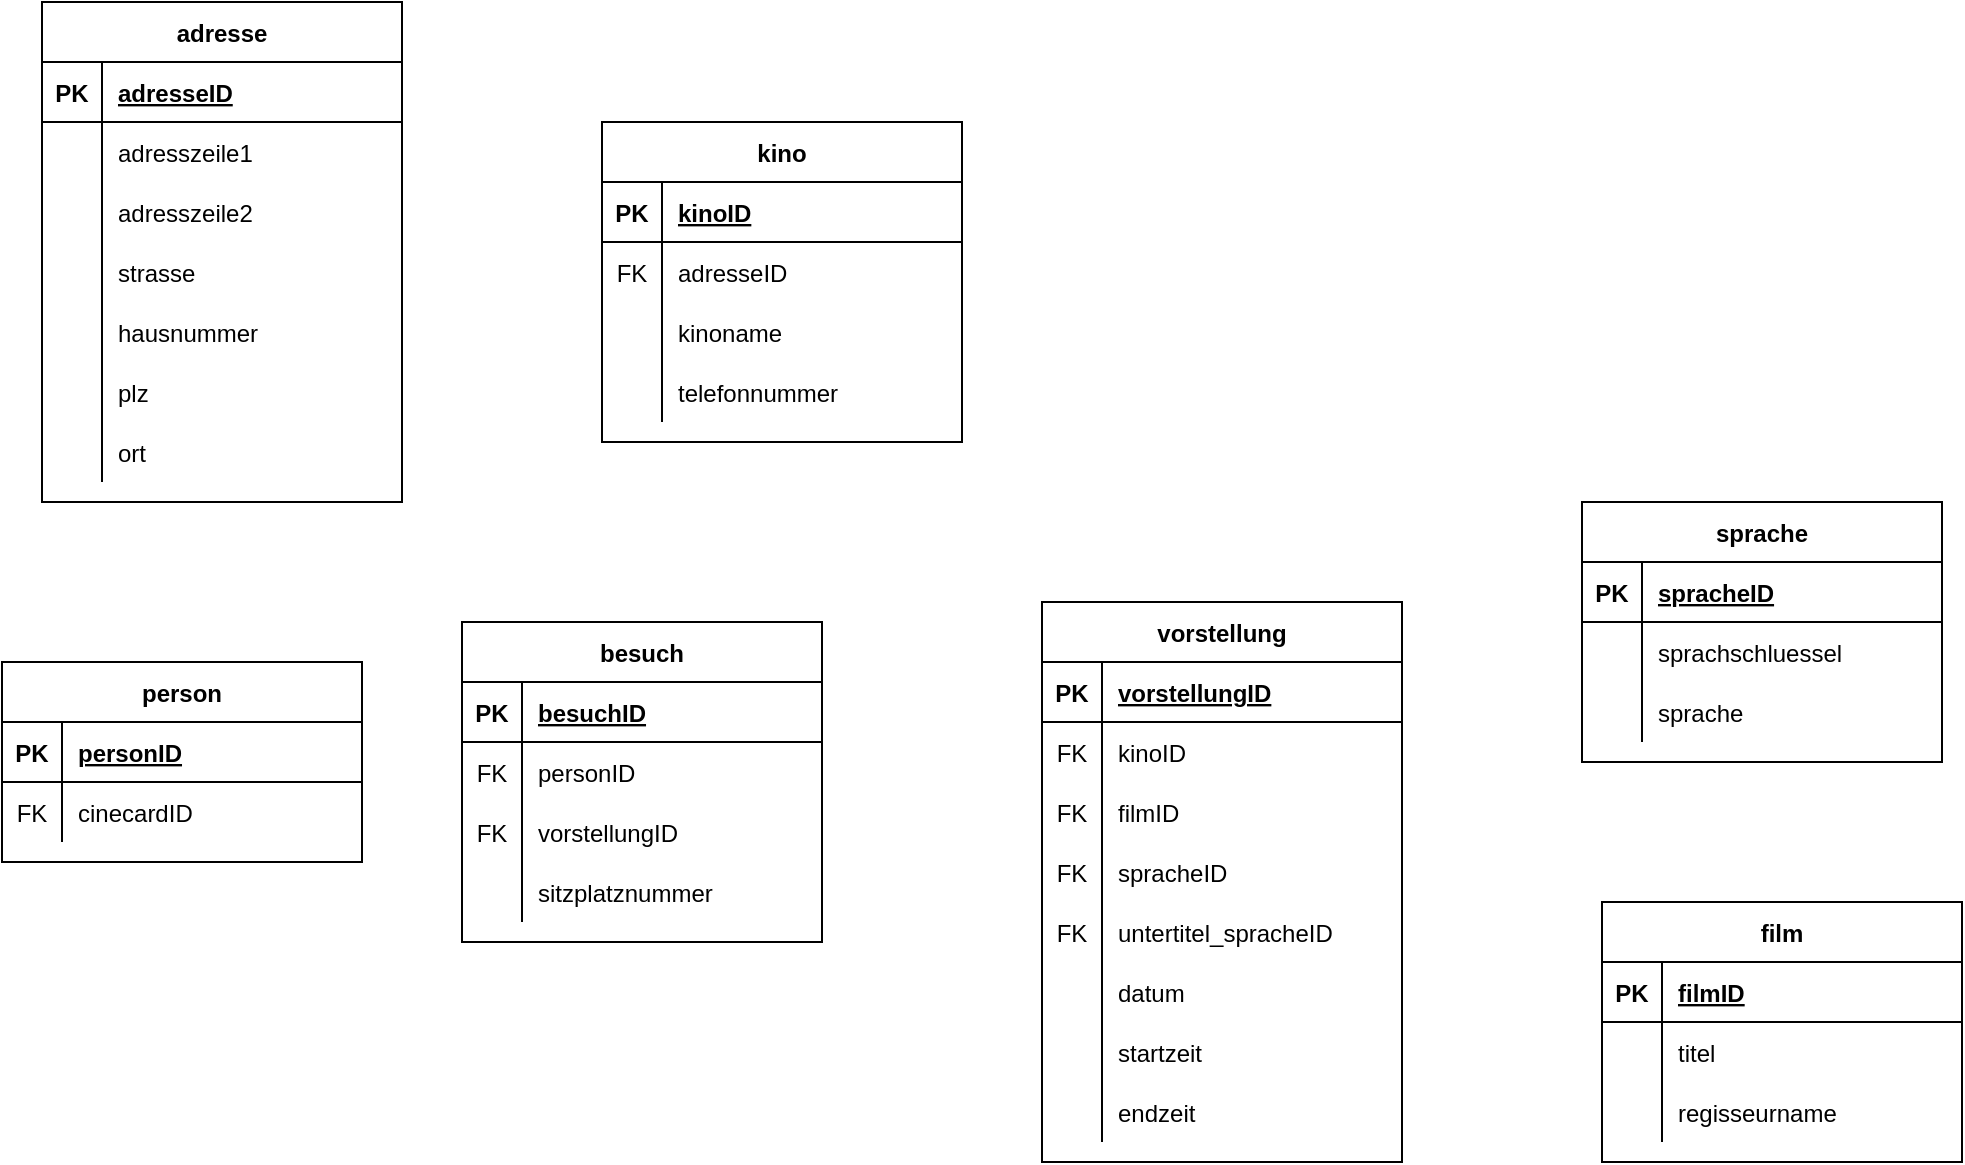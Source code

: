 <mxfile version="13.7.9" type="device"><diagram id="R2lEEEUBdFMjLlhIrx00" name="Page-1"><mxGraphModel dx="1874" dy="592" grid="1" gridSize="10" guides="1" tooltips="1" connect="1" arrows="1" fold="1" page="1" pageScale="1" pageWidth="850" pageHeight="1100" math="0" shadow="0" extFonts="Permanent Marker^https://fonts.googleapis.com/css?family=Permanent+Marker"><root><mxCell id="0"/><mxCell id="1" parent="0"/><mxCell id="KffnCHO1DUHxesV_vNdV-1" value="kino" style="shape=table;startSize=30;container=1;collapsible=1;childLayout=tableLayout;fixedRows=1;rowLines=0;fontStyle=1;align=center;resizeLast=1;" vertex="1" parent="1"><mxGeometry x="220" y="120" width="180" height="160" as="geometry"/></mxCell><mxCell id="KffnCHO1DUHxesV_vNdV-2" value="" style="shape=partialRectangle;collapsible=0;dropTarget=0;pointerEvents=0;fillColor=none;top=0;left=0;bottom=1;right=0;points=[[0,0.5],[1,0.5]];portConstraint=eastwest;" vertex="1" parent="KffnCHO1DUHxesV_vNdV-1"><mxGeometry y="30" width="180" height="30" as="geometry"/></mxCell><mxCell id="KffnCHO1DUHxesV_vNdV-3" value="PK" style="shape=partialRectangle;connectable=0;fillColor=none;top=0;left=0;bottom=0;right=0;fontStyle=1;overflow=hidden;" vertex="1" parent="KffnCHO1DUHxesV_vNdV-2"><mxGeometry width="30" height="30" as="geometry"/></mxCell><mxCell id="KffnCHO1DUHxesV_vNdV-4" value="kinoID" style="shape=partialRectangle;connectable=0;fillColor=none;top=0;left=0;bottom=0;right=0;align=left;spacingLeft=6;fontStyle=5;overflow=hidden;" vertex="1" parent="KffnCHO1DUHxesV_vNdV-2"><mxGeometry x="30" width="150" height="30" as="geometry"/></mxCell><mxCell id="KffnCHO1DUHxesV_vNdV-66" value="" style="shape=partialRectangle;collapsible=0;dropTarget=0;pointerEvents=0;fillColor=none;top=0;left=0;bottom=0;right=0;points=[[0,0.5],[1,0.5]];portConstraint=eastwest;" vertex="1" parent="KffnCHO1DUHxesV_vNdV-1"><mxGeometry y="60" width="180" height="30" as="geometry"/></mxCell><mxCell id="KffnCHO1DUHxesV_vNdV-67" value="FK" style="shape=partialRectangle;connectable=0;fillColor=none;top=0;left=0;bottom=0;right=0;fontStyle=0;overflow=hidden;" vertex="1" parent="KffnCHO1DUHxesV_vNdV-66"><mxGeometry width="30" height="30" as="geometry"/></mxCell><mxCell id="KffnCHO1DUHxesV_vNdV-68" value="adresseID" style="shape=partialRectangle;connectable=0;fillColor=none;top=0;left=0;bottom=0;right=0;align=left;spacingLeft=6;fontStyle=0;overflow=hidden;" vertex="1" parent="KffnCHO1DUHxesV_vNdV-66"><mxGeometry x="30" width="150" height="30" as="geometry"/></mxCell><mxCell id="KffnCHO1DUHxesV_vNdV-5" value="" style="shape=partialRectangle;collapsible=0;dropTarget=0;pointerEvents=0;fillColor=none;top=0;left=0;bottom=0;right=0;points=[[0,0.5],[1,0.5]];portConstraint=eastwest;" vertex="1" parent="KffnCHO1DUHxesV_vNdV-1"><mxGeometry y="90" width="180" height="30" as="geometry"/></mxCell><mxCell id="KffnCHO1DUHxesV_vNdV-6" value="" style="shape=partialRectangle;connectable=0;fillColor=none;top=0;left=0;bottom=0;right=0;editable=1;overflow=hidden;" vertex="1" parent="KffnCHO1DUHxesV_vNdV-5"><mxGeometry width="30" height="30" as="geometry"/></mxCell><mxCell id="KffnCHO1DUHxesV_vNdV-7" value="kinoname" style="shape=partialRectangle;connectable=0;fillColor=none;top=0;left=0;bottom=0;right=0;align=left;spacingLeft=6;overflow=hidden;" vertex="1" parent="KffnCHO1DUHxesV_vNdV-5"><mxGeometry x="30" width="150" height="30" as="geometry"/></mxCell><mxCell id="KffnCHO1DUHxesV_vNdV-11" value="" style="shape=partialRectangle;collapsible=0;dropTarget=0;pointerEvents=0;fillColor=none;top=0;left=0;bottom=0;right=0;points=[[0,0.5],[1,0.5]];portConstraint=eastwest;" vertex="1" parent="KffnCHO1DUHxesV_vNdV-1"><mxGeometry y="120" width="180" height="30" as="geometry"/></mxCell><mxCell id="KffnCHO1DUHxesV_vNdV-12" value="" style="shape=partialRectangle;connectable=0;fillColor=none;top=0;left=0;bottom=0;right=0;editable=1;overflow=hidden;" vertex="1" parent="KffnCHO1DUHxesV_vNdV-11"><mxGeometry width="30" height="30" as="geometry"/></mxCell><mxCell id="KffnCHO1DUHxesV_vNdV-13" value="telefonnummer" style="shape=partialRectangle;connectable=0;fillColor=none;top=0;left=0;bottom=0;right=0;align=left;spacingLeft=6;overflow=hidden;" vertex="1" parent="KffnCHO1DUHxesV_vNdV-11"><mxGeometry x="30" width="150" height="30" as="geometry"/></mxCell><mxCell id="KffnCHO1DUHxesV_vNdV-40" value="vorstellung" style="shape=table;startSize=30;container=1;collapsible=1;childLayout=tableLayout;fixedRows=1;rowLines=0;fontStyle=1;align=center;resizeLast=1;" vertex="1" parent="1"><mxGeometry x="440" y="360" width="180" height="280" as="geometry"/></mxCell><mxCell id="KffnCHO1DUHxesV_vNdV-41" value="" style="shape=partialRectangle;collapsible=0;dropTarget=0;pointerEvents=0;fillColor=none;top=0;left=0;bottom=1;right=0;points=[[0,0.5],[1,0.5]];portConstraint=eastwest;" vertex="1" parent="KffnCHO1DUHxesV_vNdV-40"><mxGeometry y="30" width="180" height="30" as="geometry"/></mxCell><mxCell id="KffnCHO1DUHxesV_vNdV-42" value="PK" style="shape=partialRectangle;connectable=0;fillColor=none;top=0;left=0;bottom=0;right=0;fontStyle=1;overflow=hidden;" vertex="1" parent="KffnCHO1DUHxesV_vNdV-41"><mxGeometry width="30" height="30" as="geometry"/></mxCell><mxCell id="KffnCHO1DUHxesV_vNdV-43" value="vorstellungID" style="shape=partialRectangle;connectable=0;fillColor=none;top=0;left=0;bottom=0;right=0;align=left;spacingLeft=6;fontStyle=5;overflow=hidden;" vertex="1" parent="KffnCHO1DUHxesV_vNdV-41"><mxGeometry x="30" width="150" height="30" as="geometry"/></mxCell><mxCell id="KffnCHO1DUHxesV_vNdV-120" value="" style="shape=partialRectangle;collapsible=0;dropTarget=0;pointerEvents=0;fillColor=none;top=0;left=0;bottom=0;right=0;points=[[0,0.5],[1,0.5]];portConstraint=eastwest;" vertex="1" parent="KffnCHO1DUHxesV_vNdV-40"><mxGeometry y="60" width="180" height="30" as="geometry"/></mxCell><mxCell id="KffnCHO1DUHxesV_vNdV-121" value="FK" style="shape=partialRectangle;connectable=0;fillColor=none;top=0;left=0;bottom=0;right=0;fontStyle=0;overflow=hidden;" vertex="1" parent="KffnCHO1DUHxesV_vNdV-120"><mxGeometry width="30" height="30" as="geometry"/></mxCell><mxCell id="KffnCHO1DUHxesV_vNdV-122" value="kinoID" style="shape=partialRectangle;connectable=0;fillColor=none;top=0;left=0;bottom=0;right=0;align=left;spacingLeft=6;fontStyle=0;overflow=hidden;" vertex="1" parent="KffnCHO1DUHxesV_vNdV-120"><mxGeometry x="30" width="150" height="30" as="geometry"/></mxCell><mxCell id="KffnCHO1DUHxesV_vNdV-123" value="" style="shape=partialRectangle;collapsible=0;dropTarget=0;pointerEvents=0;fillColor=none;top=0;left=0;bottom=0;right=0;points=[[0,0.5],[1,0.5]];portConstraint=eastwest;" vertex="1" parent="KffnCHO1DUHxesV_vNdV-40"><mxGeometry y="90" width="180" height="30" as="geometry"/></mxCell><mxCell id="KffnCHO1DUHxesV_vNdV-124" value="FK" style="shape=partialRectangle;connectable=0;fillColor=none;top=0;left=0;bottom=0;right=0;fontStyle=0;overflow=hidden;" vertex="1" parent="KffnCHO1DUHxesV_vNdV-123"><mxGeometry width="30" height="30" as="geometry"/></mxCell><mxCell id="KffnCHO1DUHxesV_vNdV-125" value="filmID" style="shape=partialRectangle;connectable=0;fillColor=none;top=0;left=0;bottom=0;right=0;align=left;spacingLeft=6;fontStyle=0;overflow=hidden;" vertex="1" parent="KffnCHO1DUHxesV_vNdV-123"><mxGeometry x="30" width="150" height="30" as="geometry"/></mxCell><mxCell id="KffnCHO1DUHxesV_vNdV-126" value="" style="shape=partialRectangle;collapsible=0;dropTarget=0;pointerEvents=0;fillColor=none;top=0;left=0;bottom=0;right=0;points=[[0,0.5],[1,0.5]];portConstraint=eastwest;" vertex="1" parent="KffnCHO1DUHxesV_vNdV-40"><mxGeometry y="120" width="180" height="30" as="geometry"/></mxCell><mxCell id="KffnCHO1DUHxesV_vNdV-127" value="FK" style="shape=partialRectangle;connectable=0;fillColor=none;top=0;left=0;bottom=0;right=0;fontStyle=0;overflow=hidden;" vertex="1" parent="KffnCHO1DUHxesV_vNdV-126"><mxGeometry width="30" height="30" as="geometry"/></mxCell><mxCell id="KffnCHO1DUHxesV_vNdV-128" value="spracheID" style="shape=partialRectangle;connectable=0;fillColor=none;top=0;left=0;bottom=0;right=0;align=left;spacingLeft=6;fontStyle=0;overflow=hidden;" vertex="1" parent="KffnCHO1DUHxesV_vNdV-126"><mxGeometry x="30" width="150" height="30" as="geometry"/></mxCell><mxCell id="KffnCHO1DUHxesV_vNdV-137" value="" style="shape=partialRectangle;collapsible=0;dropTarget=0;pointerEvents=0;fillColor=none;top=0;left=0;bottom=0;right=0;points=[[0,0.5],[1,0.5]];portConstraint=eastwest;" vertex="1" parent="KffnCHO1DUHxesV_vNdV-40"><mxGeometry y="150" width="180" height="30" as="geometry"/></mxCell><mxCell id="KffnCHO1DUHxesV_vNdV-138" value="FK" style="shape=partialRectangle;connectable=0;fillColor=none;top=0;left=0;bottom=0;right=0;fontStyle=0;overflow=hidden;" vertex="1" parent="KffnCHO1DUHxesV_vNdV-137"><mxGeometry width="30" height="30" as="geometry"/></mxCell><mxCell id="KffnCHO1DUHxesV_vNdV-139" value="untertitel_spracheID" style="shape=partialRectangle;connectable=0;fillColor=none;top=0;left=0;bottom=0;right=0;align=left;spacingLeft=6;fontStyle=0;overflow=hidden;" vertex="1" parent="KffnCHO1DUHxesV_vNdV-137"><mxGeometry x="30" width="150" height="30" as="geometry"/></mxCell><mxCell id="KffnCHO1DUHxesV_vNdV-44" value="" style="shape=partialRectangle;collapsible=0;dropTarget=0;pointerEvents=0;fillColor=none;top=0;left=0;bottom=0;right=0;points=[[0,0.5],[1,0.5]];portConstraint=eastwest;" vertex="1" parent="KffnCHO1DUHxesV_vNdV-40"><mxGeometry y="180" width="180" height="30" as="geometry"/></mxCell><mxCell id="KffnCHO1DUHxesV_vNdV-45" value="" style="shape=partialRectangle;connectable=0;fillColor=none;top=0;left=0;bottom=0;right=0;editable=1;overflow=hidden;" vertex="1" parent="KffnCHO1DUHxesV_vNdV-44"><mxGeometry width="30" height="30" as="geometry"/></mxCell><mxCell id="KffnCHO1DUHxesV_vNdV-46" value="datum" style="shape=partialRectangle;connectable=0;fillColor=none;top=0;left=0;bottom=0;right=0;align=left;spacingLeft=6;overflow=hidden;" vertex="1" parent="KffnCHO1DUHxesV_vNdV-44"><mxGeometry x="30" width="150" height="30" as="geometry"/></mxCell><mxCell id="KffnCHO1DUHxesV_vNdV-47" value="" style="shape=partialRectangle;collapsible=0;dropTarget=0;pointerEvents=0;fillColor=none;top=0;left=0;bottom=0;right=0;points=[[0,0.5],[1,0.5]];portConstraint=eastwest;" vertex="1" parent="KffnCHO1DUHxesV_vNdV-40"><mxGeometry y="210" width="180" height="30" as="geometry"/></mxCell><mxCell id="KffnCHO1DUHxesV_vNdV-48" value="" style="shape=partialRectangle;connectable=0;fillColor=none;top=0;left=0;bottom=0;right=0;editable=1;overflow=hidden;" vertex="1" parent="KffnCHO1DUHxesV_vNdV-47"><mxGeometry width="30" height="30" as="geometry"/></mxCell><mxCell id="KffnCHO1DUHxesV_vNdV-49" value="startzeit" style="shape=partialRectangle;connectable=0;fillColor=none;top=0;left=0;bottom=0;right=0;align=left;spacingLeft=6;overflow=hidden;" vertex="1" parent="KffnCHO1DUHxesV_vNdV-47"><mxGeometry x="30" width="150" height="30" as="geometry"/></mxCell><mxCell id="KffnCHO1DUHxesV_vNdV-50" value="" style="shape=partialRectangle;collapsible=0;dropTarget=0;pointerEvents=0;fillColor=none;top=0;left=0;bottom=0;right=0;points=[[0,0.5],[1,0.5]];portConstraint=eastwest;" vertex="1" parent="KffnCHO1DUHxesV_vNdV-40"><mxGeometry y="240" width="180" height="30" as="geometry"/></mxCell><mxCell id="KffnCHO1DUHxesV_vNdV-51" value="" style="shape=partialRectangle;connectable=0;fillColor=none;top=0;left=0;bottom=0;right=0;editable=1;overflow=hidden;" vertex="1" parent="KffnCHO1DUHxesV_vNdV-50"><mxGeometry width="30" height="30" as="geometry"/></mxCell><mxCell id="KffnCHO1DUHxesV_vNdV-52" value="endzeit" style="shape=partialRectangle;connectable=0;fillColor=none;top=0;left=0;bottom=0;right=0;align=left;spacingLeft=6;overflow=hidden;" vertex="1" parent="KffnCHO1DUHxesV_vNdV-50"><mxGeometry x="30" width="150" height="30" as="geometry"/></mxCell><mxCell id="KffnCHO1DUHxesV_vNdV-69" value="adresse" style="shape=table;startSize=30;container=1;collapsible=1;childLayout=tableLayout;fixedRows=1;rowLines=0;fontStyle=1;align=center;resizeLast=1;" vertex="1" parent="1"><mxGeometry x="-60" y="60" width="180" height="250" as="geometry"/></mxCell><mxCell id="KffnCHO1DUHxesV_vNdV-70" value="" style="shape=partialRectangle;collapsible=0;dropTarget=0;pointerEvents=0;fillColor=none;top=0;left=0;bottom=1;right=0;points=[[0,0.5],[1,0.5]];portConstraint=eastwest;" vertex="1" parent="KffnCHO1DUHxesV_vNdV-69"><mxGeometry y="30" width="180" height="30" as="geometry"/></mxCell><mxCell id="KffnCHO1DUHxesV_vNdV-71" value="PK" style="shape=partialRectangle;connectable=0;fillColor=none;top=0;left=0;bottom=0;right=0;fontStyle=1;overflow=hidden;" vertex="1" parent="KffnCHO1DUHxesV_vNdV-70"><mxGeometry width="30" height="30" as="geometry"/></mxCell><mxCell id="KffnCHO1DUHxesV_vNdV-72" value="adresseID" style="shape=partialRectangle;connectable=0;fillColor=none;top=0;left=0;bottom=0;right=0;align=left;spacingLeft=6;fontStyle=5;overflow=hidden;" vertex="1" parent="KffnCHO1DUHxesV_vNdV-70"><mxGeometry x="30" width="150" height="30" as="geometry"/></mxCell><mxCell id="KffnCHO1DUHxesV_vNdV-73" value="" style="shape=partialRectangle;collapsible=0;dropTarget=0;pointerEvents=0;fillColor=none;top=0;left=0;bottom=0;right=0;points=[[0,0.5],[1,0.5]];portConstraint=eastwest;" vertex="1" parent="KffnCHO1DUHxesV_vNdV-69"><mxGeometry y="60" width="180" height="30" as="geometry"/></mxCell><mxCell id="KffnCHO1DUHxesV_vNdV-74" value="" style="shape=partialRectangle;connectable=0;fillColor=none;top=0;left=0;bottom=0;right=0;editable=1;overflow=hidden;" vertex="1" parent="KffnCHO1DUHxesV_vNdV-73"><mxGeometry width="30" height="30" as="geometry"/></mxCell><mxCell id="KffnCHO1DUHxesV_vNdV-75" value="adresszeile1" style="shape=partialRectangle;connectable=0;fillColor=none;top=0;left=0;bottom=0;right=0;align=left;spacingLeft=6;overflow=hidden;" vertex="1" parent="KffnCHO1DUHxesV_vNdV-73"><mxGeometry x="30" width="150" height="30" as="geometry"/></mxCell><mxCell id="KffnCHO1DUHxesV_vNdV-76" value="" style="shape=partialRectangle;collapsible=0;dropTarget=0;pointerEvents=0;fillColor=none;top=0;left=0;bottom=0;right=0;points=[[0,0.5],[1,0.5]];portConstraint=eastwest;" vertex="1" parent="KffnCHO1DUHxesV_vNdV-69"><mxGeometry y="90" width="180" height="30" as="geometry"/></mxCell><mxCell id="KffnCHO1DUHxesV_vNdV-77" value="" style="shape=partialRectangle;connectable=0;fillColor=none;top=0;left=0;bottom=0;right=0;editable=1;overflow=hidden;" vertex="1" parent="KffnCHO1DUHxesV_vNdV-76"><mxGeometry width="30" height="30" as="geometry"/></mxCell><mxCell id="KffnCHO1DUHxesV_vNdV-78" value="adresszeile2" style="shape=partialRectangle;connectable=0;fillColor=none;top=0;left=0;bottom=0;right=0;align=left;spacingLeft=6;overflow=hidden;" vertex="1" parent="KffnCHO1DUHxesV_vNdV-76"><mxGeometry x="30" width="150" height="30" as="geometry"/></mxCell><mxCell id="KffnCHO1DUHxesV_vNdV-79" value="" style="shape=partialRectangle;collapsible=0;dropTarget=0;pointerEvents=0;fillColor=none;top=0;left=0;bottom=0;right=0;points=[[0,0.5],[1,0.5]];portConstraint=eastwest;" vertex="1" parent="KffnCHO1DUHxesV_vNdV-69"><mxGeometry y="120" width="180" height="30" as="geometry"/></mxCell><mxCell id="KffnCHO1DUHxesV_vNdV-80" value="" style="shape=partialRectangle;connectable=0;fillColor=none;top=0;left=0;bottom=0;right=0;editable=1;overflow=hidden;" vertex="1" parent="KffnCHO1DUHxesV_vNdV-79"><mxGeometry width="30" height="30" as="geometry"/></mxCell><mxCell id="KffnCHO1DUHxesV_vNdV-81" value="strasse" style="shape=partialRectangle;connectable=0;fillColor=none;top=0;left=0;bottom=0;right=0;align=left;spacingLeft=6;overflow=hidden;" vertex="1" parent="KffnCHO1DUHxesV_vNdV-79"><mxGeometry x="30" width="150" height="30" as="geometry"/></mxCell><mxCell id="KffnCHO1DUHxesV_vNdV-91" value="" style="shape=partialRectangle;collapsible=0;dropTarget=0;pointerEvents=0;fillColor=none;top=0;left=0;bottom=0;right=0;points=[[0,0.5],[1,0.5]];portConstraint=eastwest;" vertex="1" parent="KffnCHO1DUHxesV_vNdV-69"><mxGeometry y="150" width="180" height="30" as="geometry"/></mxCell><mxCell id="KffnCHO1DUHxesV_vNdV-92" value="" style="shape=partialRectangle;connectable=0;fillColor=none;top=0;left=0;bottom=0;right=0;editable=1;overflow=hidden;" vertex="1" parent="KffnCHO1DUHxesV_vNdV-91"><mxGeometry width="30" height="30" as="geometry"/></mxCell><mxCell id="KffnCHO1DUHxesV_vNdV-93" value="hausnummer" style="shape=partialRectangle;connectable=0;fillColor=none;top=0;left=0;bottom=0;right=0;align=left;spacingLeft=6;overflow=hidden;" vertex="1" parent="KffnCHO1DUHxesV_vNdV-91"><mxGeometry x="30" width="150" height="30" as="geometry"/></mxCell><mxCell id="KffnCHO1DUHxesV_vNdV-98" value="" style="shape=partialRectangle;collapsible=0;dropTarget=0;pointerEvents=0;fillColor=none;top=0;left=0;bottom=0;right=0;points=[[0,0.5],[1,0.5]];portConstraint=eastwest;" vertex="1" parent="KffnCHO1DUHxesV_vNdV-69"><mxGeometry y="180" width="180" height="30" as="geometry"/></mxCell><mxCell id="KffnCHO1DUHxesV_vNdV-99" value="" style="shape=partialRectangle;connectable=0;fillColor=none;top=0;left=0;bottom=0;right=0;editable=1;overflow=hidden;" vertex="1" parent="KffnCHO1DUHxesV_vNdV-98"><mxGeometry width="30" height="30" as="geometry"/></mxCell><mxCell id="KffnCHO1DUHxesV_vNdV-100" value="plz" style="shape=partialRectangle;connectable=0;fillColor=none;top=0;left=0;bottom=0;right=0;align=left;spacingLeft=6;overflow=hidden;" vertex="1" parent="KffnCHO1DUHxesV_vNdV-98"><mxGeometry x="30" width="150" height="30" as="geometry"/></mxCell><mxCell id="KffnCHO1DUHxesV_vNdV-101" value="" style="shape=partialRectangle;collapsible=0;dropTarget=0;pointerEvents=0;fillColor=none;top=0;left=0;bottom=0;right=0;points=[[0,0.5],[1,0.5]];portConstraint=eastwest;" vertex="1" parent="KffnCHO1DUHxesV_vNdV-69"><mxGeometry y="210" width="180" height="30" as="geometry"/></mxCell><mxCell id="KffnCHO1DUHxesV_vNdV-102" value="" style="shape=partialRectangle;connectable=0;fillColor=none;top=0;left=0;bottom=0;right=0;editable=1;overflow=hidden;" vertex="1" parent="KffnCHO1DUHxesV_vNdV-101"><mxGeometry width="30" height="30" as="geometry"/></mxCell><mxCell id="KffnCHO1DUHxesV_vNdV-103" value="ort" style="shape=partialRectangle;connectable=0;fillColor=none;top=0;left=0;bottom=0;right=0;align=left;spacingLeft=6;overflow=hidden;" vertex="1" parent="KffnCHO1DUHxesV_vNdV-101"><mxGeometry x="30" width="150" height="30" as="geometry"/></mxCell><mxCell id="KffnCHO1DUHxesV_vNdV-104" value="sprache" style="shape=table;startSize=30;container=1;collapsible=1;childLayout=tableLayout;fixedRows=1;rowLines=0;fontStyle=1;align=center;resizeLast=1;" vertex="1" parent="1"><mxGeometry x="710" y="310" width="180" height="130" as="geometry"/></mxCell><mxCell id="KffnCHO1DUHxesV_vNdV-105" value="" style="shape=partialRectangle;collapsible=0;dropTarget=0;pointerEvents=0;fillColor=none;top=0;left=0;bottom=1;right=0;points=[[0,0.5],[1,0.5]];portConstraint=eastwest;" vertex="1" parent="KffnCHO1DUHxesV_vNdV-104"><mxGeometry y="30" width="180" height="30" as="geometry"/></mxCell><mxCell id="KffnCHO1DUHxesV_vNdV-106" value="PK" style="shape=partialRectangle;connectable=0;fillColor=none;top=0;left=0;bottom=0;right=0;fontStyle=1;overflow=hidden;" vertex="1" parent="KffnCHO1DUHxesV_vNdV-105"><mxGeometry width="30" height="30" as="geometry"/></mxCell><mxCell id="KffnCHO1DUHxesV_vNdV-107" value="spracheID" style="shape=partialRectangle;connectable=0;fillColor=none;top=0;left=0;bottom=0;right=0;align=left;spacingLeft=6;fontStyle=5;overflow=hidden;" vertex="1" parent="KffnCHO1DUHxesV_vNdV-105"><mxGeometry x="30" width="150" height="30" as="geometry"/></mxCell><mxCell id="KffnCHO1DUHxesV_vNdV-108" value="" style="shape=partialRectangle;collapsible=0;dropTarget=0;pointerEvents=0;fillColor=none;top=0;left=0;bottom=0;right=0;points=[[0,0.5],[1,0.5]];portConstraint=eastwest;" vertex="1" parent="KffnCHO1DUHxesV_vNdV-104"><mxGeometry y="60" width="180" height="30" as="geometry"/></mxCell><mxCell id="KffnCHO1DUHxesV_vNdV-109" value="" style="shape=partialRectangle;connectable=0;fillColor=none;top=0;left=0;bottom=0;right=0;editable=1;overflow=hidden;" vertex="1" parent="KffnCHO1DUHxesV_vNdV-108"><mxGeometry width="30" height="30" as="geometry"/></mxCell><mxCell id="KffnCHO1DUHxesV_vNdV-110" value="sprachschluessel" style="shape=partialRectangle;connectable=0;fillColor=none;top=0;left=0;bottom=0;right=0;align=left;spacingLeft=6;overflow=hidden;" vertex="1" parent="KffnCHO1DUHxesV_vNdV-108"><mxGeometry x="30" width="150" height="30" as="geometry"/></mxCell><mxCell id="KffnCHO1DUHxesV_vNdV-111" value="" style="shape=partialRectangle;collapsible=0;dropTarget=0;pointerEvents=0;fillColor=none;top=0;left=0;bottom=0;right=0;points=[[0,0.5],[1,0.5]];portConstraint=eastwest;" vertex="1" parent="KffnCHO1DUHxesV_vNdV-104"><mxGeometry y="90" width="180" height="30" as="geometry"/></mxCell><mxCell id="KffnCHO1DUHxesV_vNdV-112" value="" style="shape=partialRectangle;connectable=0;fillColor=none;top=0;left=0;bottom=0;right=0;editable=1;overflow=hidden;" vertex="1" parent="KffnCHO1DUHxesV_vNdV-111"><mxGeometry width="30" height="30" as="geometry"/></mxCell><mxCell id="KffnCHO1DUHxesV_vNdV-113" value="sprache" style="shape=partialRectangle;connectable=0;fillColor=none;top=0;left=0;bottom=0;right=0;align=left;spacingLeft=6;overflow=hidden;" vertex="1" parent="KffnCHO1DUHxesV_vNdV-111"><mxGeometry x="30" width="150" height="30" as="geometry"/></mxCell><mxCell id="KffnCHO1DUHxesV_vNdV-14" value="film" style="shape=table;startSize=30;container=1;collapsible=1;childLayout=tableLayout;fixedRows=1;rowLines=0;fontStyle=1;align=center;resizeLast=1;" vertex="1" parent="1"><mxGeometry x="720" y="510" width="180" height="130" as="geometry"/></mxCell><mxCell id="KffnCHO1DUHxesV_vNdV-15" value="" style="shape=partialRectangle;collapsible=0;dropTarget=0;pointerEvents=0;fillColor=none;top=0;left=0;bottom=1;right=0;points=[[0,0.5],[1,0.5]];portConstraint=eastwest;" vertex="1" parent="KffnCHO1DUHxesV_vNdV-14"><mxGeometry y="30" width="180" height="30" as="geometry"/></mxCell><mxCell id="KffnCHO1DUHxesV_vNdV-16" value="PK" style="shape=partialRectangle;connectable=0;fillColor=none;top=0;left=0;bottom=0;right=0;fontStyle=1;overflow=hidden;" vertex="1" parent="KffnCHO1DUHxesV_vNdV-15"><mxGeometry width="30" height="30" as="geometry"/></mxCell><mxCell id="KffnCHO1DUHxesV_vNdV-17" value="filmID" style="shape=partialRectangle;connectable=0;fillColor=none;top=0;left=0;bottom=0;right=0;align=left;spacingLeft=6;fontStyle=5;overflow=hidden;" vertex="1" parent="KffnCHO1DUHxesV_vNdV-15"><mxGeometry x="30" width="150" height="30" as="geometry"/></mxCell><mxCell id="KffnCHO1DUHxesV_vNdV-18" value="" style="shape=partialRectangle;collapsible=0;dropTarget=0;pointerEvents=0;fillColor=none;top=0;left=0;bottom=0;right=0;points=[[0,0.5],[1,0.5]];portConstraint=eastwest;" vertex="1" parent="KffnCHO1DUHxesV_vNdV-14"><mxGeometry y="60" width="180" height="30" as="geometry"/></mxCell><mxCell id="KffnCHO1DUHxesV_vNdV-19" value="" style="shape=partialRectangle;connectable=0;fillColor=none;top=0;left=0;bottom=0;right=0;editable=1;overflow=hidden;" vertex="1" parent="KffnCHO1DUHxesV_vNdV-18"><mxGeometry width="30" height="30" as="geometry"/></mxCell><mxCell id="KffnCHO1DUHxesV_vNdV-20" value="titel" style="shape=partialRectangle;connectable=0;fillColor=none;top=0;left=0;bottom=0;right=0;align=left;spacingLeft=6;overflow=hidden;" vertex="1" parent="KffnCHO1DUHxesV_vNdV-18"><mxGeometry x="30" width="150" height="30" as="geometry"/></mxCell><mxCell id="KffnCHO1DUHxesV_vNdV-21" value="" style="shape=partialRectangle;collapsible=0;dropTarget=0;pointerEvents=0;fillColor=none;top=0;left=0;bottom=0;right=0;points=[[0,0.5],[1,0.5]];portConstraint=eastwest;" vertex="1" parent="KffnCHO1DUHxesV_vNdV-14"><mxGeometry y="90" width="180" height="30" as="geometry"/></mxCell><mxCell id="KffnCHO1DUHxesV_vNdV-22" value="" style="shape=partialRectangle;connectable=0;fillColor=none;top=0;left=0;bottom=0;right=0;editable=1;overflow=hidden;" vertex="1" parent="KffnCHO1DUHxesV_vNdV-21"><mxGeometry width="30" height="30" as="geometry"/></mxCell><mxCell id="KffnCHO1DUHxesV_vNdV-23" value="regisseurname" style="shape=partialRectangle;connectable=0;fillColor=none;top=0;left=0;bottom=0;right=0;align=left;spacingLeft=6;overflow=hidden;" vertex="1" parent="KffnCHO1DUHxesV_vNdV-21"><mxGeometry x="30" width="150" height="30" as="geometry"/></mxCell><mxCell id="KffnCHO1DUHxesV_vNdV-53" value="besuch" style="shape=table;startSize=30;container=1;collapsible=1;childLayout=tableLayout;fixedRows=1;rowLines=0;fontStyle=1;align=center;resizeLast=1;" vertex="1" parent="1"><mxGeometry x="150" y="370" width="180" height="160" as="geometry"/></mxCell><mxCell id="KffnCHO1DUHxesV_vNdV-54" value="" style="shape=partialRectangle;collapsible=0;dropTarget=0;pointerEvents=0;fillColor=none;top=0;left=0;bottom=1;right=0;points=[[0,0.5],[1,0.5]];portConstraint=eastwest;" vertex="1" parent="KffnCHO1DUHxesV_vNdV-53"><mxGeometry y="30" width="180" height="30" as="geometry"/></mxCell><mxCell id="KffnCHO1DUHxesV_vNdV-55" value="PK" style="shape=partialRectangle;connectable=0;fillColor=none;top=0;left=0;bottom=0;right=0;fontStyle=1;overflow=hidden;" vertex="1" parent="KffnCHO1DUHxesV_vNdV-54"><mxGeometry width="30" height="30" as="geometry"/></mxCell><mxCell id="KffnCHO1DUHxesV_vNdV-56" value="besuchID" style="shape=partialRectangle;connectable=0;fillColor=none;top=0;left=0;bottom=0;right=0;align=left;spacingLeft=6;fontStyle=5;overflow=hidden;" vertex="1" parent="KffnCHO1DUHxesV_vNdV-54"><mxGeometry x="30" width="150" height="30" as="geometry"/></mxCell><mxCell id="KffnCHO1DUHxesV_vNdV-140" value="" style="shape=partialRectangle;collapsible=0;dropTarget=0;pointerEvents=0;fillColor=none;top=0;left=0;bottom=0;right=0;points=[[0,0.5],[1,0.5]];portConstraint=eastwest;" vertex="1" parent="KffnCHO1DUHxesV_vNdV-53"><mxGeometry y="60" width="180" height="30" as="geometry"/></mxCell><mxCell id="KffnCHO1DUHxesV_vNdV-141" value="FK" style="shape=partialRectangle;connectable=0;fillColor=none;top=0;left=0;bottom=0;right=0;fontStyle=0;overflow=hidden;" vertex="1" parent="KffnCHO1DUHxesV_vNdV-140"><mxGeometry width="30" height="30" as="geometry"/></mxCell><mxCell id="KffnCHO1DUHxesV_vNdV-142" value="personID" style="shape=partialRectangle;connectable=0;fillColor=none;top=0;left=0;bottom=0;right=0;align=left;spacingLeft=6;fontStyle=0;overflow=hidden;" vertex="1" parent="KffnCHO1DUHxesV_vNdV-140"><mxGeometry x="30" width="150" height="30" as="geometry"/></mxCell><mxCell id="KffnCHO1DUHxesV_vNdV-143" value="" style="shape=partialRectangle;collapsible=0;dropTarget=0;pointerEvents=0;fillColor=none;top=0;left=0;bottom=0;right=0;points=[[0,0.5],[1,0.5]];portConstraint=eastwest;" vertex="1" parent="KffnCHO1DUHxesV_vNdV-53"><mxGeometry y="90" width="180" height="30" as="geometry"/></mxCell><mxCell id="KffnCHO1DUHxesV_vNdV-144" value="FK" style="shape=partialRectangle;connectable=0;fillColor=none;top=0;left=0;bottom=0;right=0;fontStyle=0;overflow=hidden;" vertex="1" parent="KffnCHO1DUHxesV_vNdV-143"><mxGeometry width="30" height="30" as="geometry"/></mxCell><mxCell id="KffnCHO1DUHxesV_vNdV-145" value="vorstellungID" style="shape=partialRectangle;connectable=0;fillColor=none;top=0;left=0;bottom=0;right=0;align=left;spacingLeft=6;fontStyle=0;overflow=hidden;" vertex="1" parent="KffnCHO1DUHxesV_vNdV-143"><mxGeometry x="30" width="150" height="30" as="geometry"/></mxCell><mxCell id="KffnCHO1DUHxesV_vNdV-57" value="" style="shape=partialRectangle;collapsible=0;dropTarget=0;pointerEvents=0;fillColor=none;top=0;left=0;bottom=0;right=0;points=[[0,0.5],[1,0.5]];portConstraint=eastwest;" vertex="1" parent="KffnCHO1DUHxesV_vNdV-53"><mxGeometry y="120" width="180" height="30" as="geometry"/></mxCell><mxCell id="KffnCHO1DUHxesV_vNdV-58" value="" style="shape=partialRectangle;connectable=0;fillColor=none;top=0;left=0;bottom=0;right=0;editable=1;overflow=hidden;" vertex="1" parent="KffnCHO1DUHxesV_vNdV-57"><mxGeometry width="30" height="30" as="geometry"/></mxCell><mxCell id="KffnCHO1DUHxesV_vNdV-59" value="sitzplatznummer" style="shape=partialRectangle;connectable=0;fillColor=none;top=0;left=0;bottom=0;right=0;align=left;spacingLeft=6;overflow=hidden;" vertex="1" parent="KffnCHO1DUHxesV_vNdV-57"><mxGeometry x="30" width="150" height="30" as="geometry"/></mxCell><mxCell id="KffnCHO1DUHxesV_vNdV-27" value="person" style="shape=table;startSize=30;container=1;collapsible=1;childLayout=tableLayout;fixedRows=1;rowLines=0;fontStyle=1;align=center;resizeLast=1;" vertex="1" parent="1"><mxGeometry x="-80" y="390" width="180" height="100" as="geometry"/></mxCell><mxCell id="KffnCHO1DUHxesV_vNdV-28" value="" style="shape=partialRectangle;collapsible=0;dropTarget=0;pointerEvents=0;fillColor=none;top=0;left=0;bottom=1;right=0;points=[[0,0.5],[1,0.5]];portConstraint=eastwest;" vertex="1" parent="KffnCHO1DUHxesV_vNdV-27"><mxGeometry y="30" width="180" height="30" as="geometry"/></mxCell><mxCell id="KffnCHO1DUHxesV_vNdV-29" value="PK" style="shape=partialRectangle;connectable=0;fillColor=none;top=0;left=0;bottom=0;right=0;fontStyle=1;overflow=hidden;" vertex="1" parent="KffnCHO1DUHxesV_vNdV-28"><mxGeometry width="30" height="30" as="geometry"/></mxCell><mxCell id="KffnCHO1DUHxesV_vNdV-30" value="personID" style="shape=partialRectangle;connectable=0;fillColor=none;top=0;left=0;bottom=0;right=0;align=left;spacingLeft=6;fontStyle=5;overflow=hidden;" vertex="1" parent="KffnCHO1DUHxesV_vNdV-28"><mxGeometry x="30" width="150" height="30" as="geometry"/></mxCell><mxCell id="KffnCHO1DUHxesV_vNdV-117" value="" style="shape=partialRectangle;collapsible=0;dropTarget=0;pointerEvents=0;fillColor=none;top=0;left=0;bottom=0;right=0;points=[[0,0.5],[1,0.5]];portConstraint=eastwest;" vertex="1" parent="KffnCHO1DUHxesV_vNdV-27"><mxGeometry y="60" width="180" height="30" as="geometry"/></mxCell><mxCell id="KffnCHO1DUHxesV_vNdV-118" value="FK" style="shape=partialRectangle;connectable=0;fillColor=none;top=0;left=0;bottom=0;right=0;fontStyle=0;overflow=hidden;" vertex="1" parent="KffnCHO1DUHxesV_vNdV-117"><mxGeometry width="30" height="30" as="geometry"/></mxCell><mxCell id="KffnCHO1DUHxesV_vNdV-119" value="cinecardID" style="shape=partialRectangle;connectable=0;fillColor=none;top=0;left=0;bottom=0;right=0;align=left;spacingLeft=6;fontStyle=0;overflow=hidden;" vertex="1" parent="KffnCHO1DUHxesV_vNdV-117"><mxGeometry x="30" width="150" height="30" as="geometry"/></mxCell></root></mxGraphModel></diagram></mxfile>